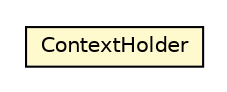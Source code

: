 #!/usr/local/bin/dot
#
# Class diagram 
# Generated by UMLGraph version R5_6_6-8-g8d7759 (http://www.umlgraph.org/)
#

digraph G {
	edge [fontname="Helvetica",fontsize=10,labelfontname="Helvetica",labelfontsize=10];
	node [fontname="Helvetica",fontsize=10,shape=plaintext];
	nodesep=0.25;
	ranksep=0.5;
	// org.dayatang.dsrouter.context.memory.ContextHolder
	c33553 [label=<<table title="org.dayatang.dsrouter.context.memory.ContextHolder" border="0" cellborder="1" cellspacing="0" cellpadding="2" port="p" bgcolor="lemonChiffon" href="./ContextHolder.html">
		<tr><td><table border="0" cellspacing="0" cellpadding="1">
<tr><td align="center" balign="center"> ContextHolder </td></tr>
		</table></td></tr>
		</table>>, URL="./ContextHolder.html", fontname="Helvetica", fontcolor="black", fontsize=10.0];
}

